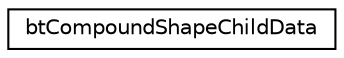 digraph "Graphical Class Hierarchy"
{
  edge [fontname="Helvetica",fontsize="10",labelfontname="Helvetica",labelfontsize="10"];
  node [fontname="Helvetica",fontsize="10",shape=record];
  rankdir="LR";
  Node1 [label="btCompoundShapeChildData",height=0.2,width=0.4,color="black", fillcolor="white", style="filled",URL="$structbt_compound_shape_child_data.html",tooltip="do not change those serialization structures, it requires an updated sBulletDNAstr/sBulletDNAstr64 ..."];
}
